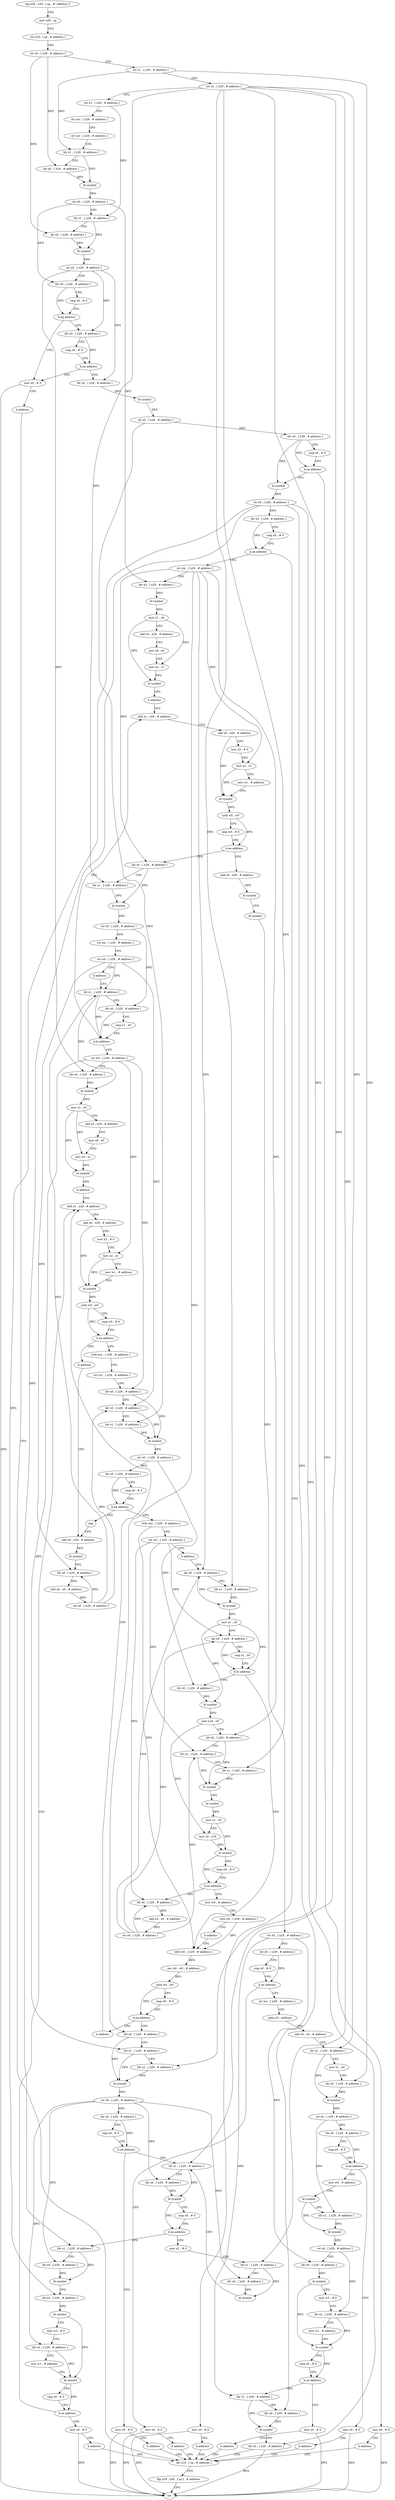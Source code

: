 digraph "func" {
"105392" [label = "stp x29 , x30 , [ sp , #- address ]!" ]
"105396" [label = "mov x29 , sp" ]
"105400" [label = "str x19 , [ sp , # address ]" ]
"105404" [label = "str x0 , [ x29 , # address ]" ]
"105408" [label = "str x1 , [ x29 , # address ]" ]
"105412" [label = "str x2 , [ x29 , # address ]" ]
"105416" [label = "str x3 , [ x29 , # address ]" ]
"105420" [label = "str xzr , [ x29 , # address ]" ]
"105424" [label = "str xzr , [ x29 , # address ]" ]
"105428" [label = "ldr x1 , [ x29 , # address ]" ]
"105432" [label = "ldr x0 , [ x29 , # address ]" ]
"105436" [label = "bl symbol" ]
"105440" [label = "str x0 , [ x29 , # address ]" ]
"105444" [label = "ldr x1 , [ x29 , # address ]" ]
"105448" [label = "ldr x0 , [ x29 , # address ]" ]
"105452" [label = "bl symbol" ]
"105456" [label = "str x0 , [ x29 , # address ]" ]
"105460" [label = "ldr x0 , [ x29 , # address ]" ]
"105464" [label = "cmp x0 , # 0" ]
"105468" [label = "b.eq address" ]
"105484" [label = "mov x0 , # 0" ]
"105472" [label = "ldr x0 , [ x29 , # address ]" ]
"105488" [label = "b address" ]
"106240" [label = "ldr x19 , [ sp , # address ]" ]
"105476" [label = "cmp x0 , # 0" ]
"105480" [label = "b.ne address" ]
"105492" [label = "ldr x0 , [ x29 , # address ]" ]
"106244" [label = "ldp x29 , x30 , [ sp ] , # address" ]
"106248" [label = "ret" ]
"105496" [label = "bl symbol" ]
"105500" [label = "str x0 , [ x29 , # address ]" ]
"105504" [label = "ldr x0 , [ x29 , # address ]" ]
"105508" [label = "cmp x0 , # 0" ]
"105512" [label = "b.ne address" ]
"105524" [label = "bl symbol" ]
"105516" [label = "mov x0 , # 0" ]
"105528" [label = "str x0 , [ x29 , # address ]" ]
"105532" [label = "ldr x0 , [ x29 , # address ]" ]
"105536" [label = "cmp x0 , # 0" ]
"105540" [label = "b.ne address" ]
"105552" [label = "str xzr , [ x29 , # address ]" ]
"105544" [label = "mov x0 , # 0" ]
"105520" [label = "b address" ]
"105556" [label = "ldr x0 , [ x29 , # address ]" ]
"105560" [label = "bl symbol" ]
"105564" [label = "mov x1 , x0" ]
"105568" [label = "add x0 , x29 , # address" ]
"105572" [label = "mov x8 , x0" ]
"105576" [label = "mov x0 , x1" ]
"105580" [label = "bl symbol" ]
"105584" [label = "b address" ]
"106040" [label = "add x1 , x29 , # address" ]
"105548" [label = "b address" ]
"106044" [label = "add x0 , x29 , # address" ]
"106048" [label = "mov x3 , # 0" ]
"106052" [label = "mov x2 , x1" ]
"106056" [label = "mov w1 , # address" ]
"106060" [label = "bl symbol" ]
"106064" [label = "uxtb w0 , w0" ]
"106068" [label = "cmp w0 , # 0" ]
"106072" [label = "b.ne address" ]
"105588" [label = "ldr x0 , [ x29 , # address ]" ]
"106076" [label = "add x0 , x29 , # address" ]
"105592" [label = "ldr x1 , [ x29 , # address ]" ]
"105596" [label = "bl symbol" ]
"105600" [label = "str x0 , [ x29 , # address ]" ]
"105604" [label = "str xzr , [ x29 , # address ]" ]
"105608" [label = "str xzr , [ x29 , # address ]" ]
"105612" [label = "b address" ]
"106024" [label = "ldr x1 , [ x29 , # address ]" ]
"106080" [label = "bl symbol" ]
"106084" [label = "bl symbol" ]
"106088" [label = "str x0 , [ x29 , # address ]" ]
"106092" [label = "ldr x0 , [ x29 , # address ]" ]
"106096" [label = "cmp x0 , # 0" ]
"106100" [label = "b.ne address" ]
"106112" [label = "str xzr , [ x29 , # address ]" ]
"106104" [label = "mov x0 , # 0" ]
"106028" [label = "ldr x0 , [ x29 , # address ]" ]
"106032" [label = "cmp x1 , x0" ]
"106036" [label = "b.lo address" ]
"105616" [label = "str xzr , [ x29 , # address ]" ]
"106116" [label = "adrp x0 , address" ]
"106120" [label = "add x0 , x0 , # address" ]
"106124" [label = "ldr x2 , [ x29 , # address ]" ]
"106128" [label = "mov x1 , x0" ]
"106132" [label = "ldr x0 , [ x29 , # address ]" ]
"106136" [label = "bl symbol" ]
"106140" [label = "str x0 , [ x29 , # address ]" ]
"106144" [label = "ldr x0 , [ x29 , # address ]" ]
"106148" [label = "cmp x0 , # 0" ]
"106152" [label = "b.ne address" ]
"106164" [label = "mov w0 , # address" ]
"106156" [label = "mov x0 , # 0" ]
"106108" [label = "b address" ]
"105620" [label = "ldr x0 , [ x29 , # address ]" ]
"105624" [label = "bl symbol" ]
"105628" [label = "mov x1 , x0" ]
"105632" [label = "add x0 , x29 , # address" ]
"105636" [label = "mov x8 , x0" ]
"105640" [label = "mov x0 , x1" ]
"105644" [label = "bl symbol" ]
"105648" [label = "b address" ]
"105960" [label = "add x1 , x29 , # address" ]
"106168" [label = "bl symbol" ]
"106172" [label = "ldr x1 , [ x29 , # address ]" ]
"106176" [label = "bl symbol" ]
"106180" [label = "str x0 , [ x29 , # address ]" ]
"106184" [label = "ldr x0 , [ x29 , # address ]" ]
"106188" [label = "bl symbol" ]
"106192" [label = "mov w3 , # 0" ]
"106196" [label = "ldr x2 , [ x29 , # address ]" ]
"106200" [label = "mov w1 , # address" ]
"106204" [label = "bl symbol" ]
"106208" [label = "cmp x0 , # 0" ]
"106212" [label = "b.ne address" ]
"106224" [label = "ldr x1 , [ x29 , # address ]" ]
"106216" [label = "mov x0 , # 0" ]
"106160" [label = "b address" ]
"105964" [label = "add x0 , x29 , # address" ]
"105968" [label = "mov x3 , # 0" ]
"105972" [label = "mov x2 , x1" ]
"105976" [label = "mov w1 , # address" ]
"105980" [label = "bl symbol" ]
"105984" [label = "uxtb w0 , w0" ]
"105988" [label = "cmp w0 , # 0" ]
"105992" [label = "b.ne address" ]
"105652" [label = "strb wzr , [ x29 , # address ]" ]
"105996" [label = "b address" ]
"106228" [label = "ldr x0 , [ x29 , # address ]" ]
"106232" [label = "bl symbol" ]
"106236" [label = "ldr x0 , [ x29 , # address ]" ]
"106220" [label = "b address" ]
"105656" [label = "str xzr , [ x29 , # address ]" ]
"105660" [label = "ldr x0 , [ x29 , # address ]" ]
"105664" [label = "ldr x2 , [ x29 , # address ]" ]
"105668" [label = "ldr x1 , [ x29 , # address ]" ]
"105672" [label = "bl symbol" ]
"105676" [label = "str x0 , [ x29 , # address ]" ]
"105680" [label = "ldr x0 , [ x29 , # address ]" ]
"105684" [label = "cmp x0 , # 0" ]
"105688" [label = "b.eq address" ]
"106000" [label = "nop" ]
"105692" [label = "strb wzr , [ x29 , # address ]" ]
"106004" [label = "add x0 , x29 , # address" ]
"105696" [label = "str xzr , [ x29 , # address ]" ]
"105700" [label = "b address" ]
"105780" [label = "ldr x0 , [ x29 , # address ]" ]
"106008" [label = "bl symbol" ]
"106012" [label = "ldr x0 , [ x29 , # address ]" ]
"106016" [label = "add x0 , x0 , # address" ]
"106020" [label = "str x0 , [ x29 , # address ]" ]
"105784" [label = "ldr x1 , [ x29 , # address ]" ]
"105788" [label = "bl symbol" ]
"105792" [label = "mov x1 , x0" ]
"105796" [label = "ldr x0 , [ x29 , # address ]" ]
"105800" [label = "cmp x1 , x0" ]
"105804" [label = "b.hi address" ]
"105704" [label = "ldr x0 , [ x29 , # address ]" ]
"105808" [label = "ldrb w0 , [ x29 , # address ]" ]
"105708" [label = "bl symbol" ]
"105712" [label = "mov x19 , x0" ]
"105716" [label = "ldr x0 , [ x29 , # address ]" ]
"105720" [label = "ldr x2 , [ x29 , # address ]" ]
"105724" [label = "ldr x1 , [ x29 , # address ]" ]
"105728" [label = "bl symbol" ]
"105732" [label = "bl symbol" ]
"105736" [label = "mov x1 , x0" ]
"105740" [label = "mov x0 , x19" ]
"105744" [label = "bl symbol" ]
"105748" [label = "cmp w0 , # 0" ]
"105752" [label = "b.ne address" ]
"105768" [label = "ldr x0 , [ x29 , # address ]" ]
"105756" [label = "mov w0 , # address" ]
"105812" [label = "eor w0 , w0 , # address" ]
"105816" [label = "uxtb w0 , w0" ]
"105820" [label = "cmp w0 , # 0" ]
"105824" [label = "b.eq address" ]
"105832" [label = "ldr x0 , [ x29 , # address ]" ]
"105828" [label = "b address" ]
"105772" [label = "add x0 , x0 , # address" ]
"105776" [label = "str x0 , [ x29 , # address ]" ]
"105760" [label = "strb w0 , [ x29 , # address ]" ]
"105764" [label = "b address" ]
"105836" [label = "ldr x1 , [ x29 , # address ]" ]
"105840" [label = "ldr x2 , [ x29 , # address ]" ]
"105844" [label = "bl symbol" ]
"105848" [label = "str x0 , [ x29 , # address ]" ]
"105852" [label = "ldr x0 , [ x29 , # address ]" ]
"105856" [label = "cmp x0 , # 0" ]
"105860" [label = "b.ne address" ]
"105888" [label = "ldr x1 , [ x29 , # address ]" ]
"105864" [label = "mov x0 , # 0" ]
"105892" [label = "ldr x0 , [ x29 , # address ]" ]
"105896" [label = "bl symbol" ]
"105900" [label = "cmp x0 , # 0" ]
"105904" [label = "b.ne address" ]
"105872" [label = "mov x2 , # 0" ]
"105908" [label = "ldr x1 , [ x29 , # address ]" ]
"105868" [label = "b address" ]
"105876" [label = "ldr x1 , [ x29 , # address ]" ]
"105880" [label = "ldr x0 , [ x29 , # address ]" ]
"105884" [label = "bl symbol" ]
"105912" [label = "ldr x0 , [ x29 , # address ]" ]
"105916" [label = "bl symbol" ]
"105920" [label = "ldr x0 , [ x29 , # address ]" ]
"105924" [label = "bl symbol" ]
"105928" [label = "mov w3 , # 0" ]
"105932" [label = "ldr x2 , [ x29 , # address ]" ]
"105936" [label = "mov w1 , # address" ]
"105940" [label = "bl symbol" ]
"105944" [label = "cmp x0 , # 0" ]
"105948" [label = "b.ne address" ]
"105952" [label = "mov x0 , # 0" ]
"105956" [label = "b address" ]
"105392" -> "105396" [ label = "CFG" ]
"105396" -> "105400" [ label = "CFG" ]
"105400" -> "105404" [ label = "CFG" ]
"105404" -> "105408" [ label = "CFG" ]
"105404" -> "105432" [ label = "DFG" ]
"105404" -> "105448" [ label = "DFG" ]
"105408" -> "105412" [ label = "CFG" ]
"105408" -> "105428" [ label = "DFG" ]
"105408" -> "106132" [ label = "DFG" ]
"105412" -> "105416" [ label = "CFG" ]
"105412" -> "105592" [ label = "DFG" ]
"105412" -> "106124" [ label = "DFG" ]
"105412" -> "105784" [ label = "DFG" ]
"105412" -> "105724" [ label = "DFG" ]
"105412" -> "105840" [ label = "DFG" ]
"105412" -> "105888" [ label = "DFG" ]
"105412" -> "105876" [ label = "DFG" ]
"105416" -> "105420" [ label = "CFG" ]
"105416" -> "105444" [ label = "DFG" ]
"105420" -> "105424" [ label = "CFG" ]
"105424" -> "105428" [ label = "CFG" ]
"105428" -> "105432" [ label = "CFG" ]
"105428" -> "105436" [ label = "DFG" ]
"105432" -> "105436" [ label = "DFG" ]
"105436" -> "105440" [ label = "DFG" ]
"105440" -> "105444" [ label = "CFG" ]
"105440" -> "105460" [ label = "DFG" ]
"105440" -> "105556" [ label = "DFG" ]
"105444" -> "105448" [ label = "CFG" ]
"105444" -> "105452" [ label = "DFG" ]
"105448" -> "105452" [ label = "DFG" ]
"105452" -> "105456" [ label = "DFG" ]
"105456" -> "105460" [ label = "CFG" ]
"105456" -> "105472" [ label = "DFG" ]
"105456" -> "105492" [ label = "DFG" ]
"105456" -> "105620" [ label = "DFG" ]
"105460" -> "105464" [ label = "CFG" ]
"105460" -> "105468" [ label = "DFG" ]
"105464" -> "105468" [ label = "CFG" ]
"105468" -> "105484" [ label = "CFG" ]
"105468" -> "105472" [ label = "CFG" ]
"105484" -> "105488" [ label = "CFG" ]
"105484" -> "106248" [ label = "DFG" ]
"105472" -> "105476" [ label = "CFG" ]
"105472" -> "105480" [ label = "DFG" ]
"105488" -> "106240" [ label = "CFG" ]
"106240" -> "106244" [ label = "CFG" ]
"105476" -> "105480" [ label = "CFG" ]
"105480" -> "105492" [ label = "CFG" ]
"105480" -> "105484" [ label = "CFG" ]
"105492" -> "105496" [ label = "DFG" ]
"106244" -> "106248" [ label = "CFG" ]
"105496" -> "105500" [ label = "DFG" ]
"105500" -> "105504" [ label = "DFG" ]
"105500" -> "105668" [ label = "DFG" ]
"105504" -> "105508" [ label = "CFG" ]
"105504" -> "105512" [ label = "DFG" ]
"105504" -> "105524" [ label = "DFG" ]
"105508" -> "105512" [ label = "CFG" ]
"105512" -> "105524" [ label = "CFG" ]
"105512" -> "105516" [ label = "CFG" ]
"105524" -> "105528" [ label = "DFG" ]
"105516" -> "105520" [ label = "CFG" ]
"105516" -> "106248" [ label = "DFG" ]
"105528" -> "105532" [ label = "DFG" ]
"105528" -> "106228" [ label = "DFG" ]
"105528" -> "106236" [ label = "DFG" ]
"105528" -> "105908" [ label = "DFG" ]
"105528" -> "105920" [ label = "DFG" ]
"105532" -> "105536" [ label = "CFG" ]
"105532" -> "105540" [ label = "DFG" ]
"105536" -> "105540" [ label = "CFG" ]
"105540" -> "105552" [ label = "CFG" ]
"105540" -> "105544" [ label = "CFG" ]
"105552" -> "105556" [ label = "CFG" ]
"105552" -> "105588" [ label = "DFG" ]
"105552" -> "105780" [ label = "DFG" ]
"105552" -> "105716" [ label = "DFG" ]
"105552" -> "105832" [ label = "DFG" ]
"105552" -> "106052" [ label = "DFG" ]
"105544" -> "105548" [ label = "CFG" ]
"105544" -> "106248" [ label = "DFG" ]
"105520" -> "106240" [ label = "CFG" ]
"105556" -> "105560" [ label = "DFG" ]
"105560" -> "105564" [ label = "DFG" ]
"105564" -> "105568" [ label = "CFG" ]
"105564" -> "105576" [ label = "DFG" ]
"105564" -> "105580" [ label = "DFG" ]
"105568" -> "105572" [ label = "CFG" ]
"105572" -> "105576" [ label = "CFG" ]
"105576" -> "105580" [ label = "DFG" ]
"105580" -> "105584" [ label = "CFG" ]
"105584" -> "106040" [ label = "CFG" ]
"106040" -> "106044" [ label = "CFG" ]
"105548" -> "106240" [ label = "CFG" ]
"106044" -> "106048" [ label = "CFG" ]
"106044" -> "106060" [ label = "DFG" ]
"106048" -> "106052" [ label = "CFG" ]
"106052" -> "106056" [ label = "CFG" ]
"106052" -> "106060" [ label = "DFG" ]
"106056" -> "106060" [ label = "CFG" ]
"106060" -> "106064" [ label = "DFG" ]
"106064" -> "106068" [ label = "CFG" ]
"106064" -> "106072" [ label = "DFG" ]
"106068" -> "106072" [ label = "CFG" ]
"106072" -> "105588" [ label = "CFG" ]
"106072" -> "106076" [ label = "CFG" ]
"105588" -> "105592" [ label = "CFG" ]
"105588" -> "105596" [ label = "DFG" ]
"106076" -> "106080" [ label = "DFG" ]
"105592" -> "105596" [ label = "DFG" ]
"105596" -> "105600" [ label = "DFG" ]
"105600" -> "105604" [ label = "CFG" ]
"105600" -> "106028" [ label = "DFG" ]
"105604" -> "105608" [ label = "CFG" ]
"105608" -> "105612" [ label = "CFG" ]
"105608" -> "106024" [ label = "DFG" ]
"105608" -> "105664" [ label = "DFG" ]
"105608" -> "106012" [ label = "DFG" ]
"105612" -> "106024" [ label = "CFG" ]
"106024" -> "106028" [ label = "CFG" ]
"106024" -> "106036" [ label = "DFG" ]
"106024" -> "105624" [ label = "DFG" ]
"106080" -> "106084" [ label = "CFG" ]
"106084" -> "106088" [ label = "DFG" ]
"106088" -> "106092" [ label = "DFG" ]
"106088" -> "106184" [ label = "DFG" ]
"106088" -> "106224" [ label = "DFG" ]
"106092" -> "106096" [ label = "CFG" ]
"106092" -> "106100" [ label = "DFG" ]
"106096" -> "106100" [ label = "CFG" ]
"106100" -> "106112" [ label = "CFG" ]
"106100" -> "106104" [ label = "CFG" ]
"106112" -> "106116" [ label = "CFG" ]
"106104" -> "106108" [ label = "CFG" ]
"106104" -> "106248" [ label = "DFG" ]
"106028" -> "106032" [ label = "CFG" ]
"106028" -> "106036" [ label = "DFG" ]
"106032" -> "106036" [ label = "CFG" ]
"106036" -> "105616" [ label = "CFG" ]
"106036" -> "106040" [ label = "CFG" ]
"105616" -> "105620" [ label = "CFG" ]
"105616" -> "105660" [ label = "DFG" ]
"105616" -> "105836" [ label = "DFG" ]
"105616" -> "105972" [ label = "DFG" ]
"106116" -> "106120" [ label = "CFG" ]
"106120" -> "106124" [ label = "CFG" ]
"106124" -> "106128" [ label = "CFG" ]
"106124" -> "106136" [ label = "DFG" ]
"106128" -> "106132" [ label = "CFG" ]
"106132" -> "106136" [ label = "DFG" ]
"106136" -> "106140" [ label = "DFG" ]
"106140" -> "106144" [ label = "DFG" ]
"106140" -> "106172" [ label = "DFG" ]
"106144" -> "106148" [ label = "CFG" ]
"106144" -> "106152" [ label = "DFG" ]
"106148" -> "106152" [ label = "CFG" ]
"106152" -> "106164" [ label = "CFG" ]
"106152" -> "106156" [ label = "CFG" ]
"106164" -> "106168" [ label = "CFG" ]
"106156" -> "106160" [ label = "CFG" ]
"106156" -> "106248" [ label = "DFG" ]
"106108" -> "106240" [ label = "CFG" ]
"105620" -> "105624" [ label = "DFG" ]
"105624" -> "105628" [ label = "DFG" ]
"105628" -> "105632" [ label = "CFG" ]
"105628" -> "105640" [ label = "DFG" ]
"105628" -> "105644" [ label = "DFG" ]
"105632" -> "105636" [ label = "CFG" ]
"105636" -> "105640" [ label = "CFG" ]
"105640" -> "105644" [ label = "DFG" ]
"105644" -> "105648" [ label = "CFG" ]
"105648" -> "105960" [ label = "CFG" ]
"105960" -> "105964" [ label = "CFG" ]
"106168" -> "106172" [ label = "CFG" ]
"106168" -> "106176" [ label = "DFG" ]
"106172" -> "106176" [ label = "DFG" ]
"106176" -> "106180" [ label = "DFG" ]
"106180" -> "106184" [ label = "CFG" ]
"106180" -> "106196" [ label = "DFG" ]
"106184" -> "106188" [ label = "DFG" ]
"106188" -> "106192" [ label = "CFG" ]
"106188" -> "106204" [ label = "DFG" ]
"106192" -> "106196" [ label = "CFG" ]
"106196" -> "106200" [ label = "CFG" ]
"106196" -> "106204" [ label = "DFG" ]
"106200" -> "106204" [ label = "CFG" ]
"106204" -> "106208" [ label = "CFG" ]
"106204" -> "106212" [ label = "DFG" ]
"106208" -> "106212" [ label = "CFG" ]
"106212" -> "106224" [ label = "CFG" ]
"106212" -> "106216" [ label = "CFG" ]
"106224" -> "106228" [ label = "CFG" ]
"106224" -> "106232" [ label = "DFG" ]
"106216" -> "106220" [ label = "CFG" ]
"106216" -> "106248" [ label = "DFG" ]
"106160" -> "106240" [ label = "CFG" ]
"105964" -> "105968" [ label = "CFG" ]
"105964" -> "105980" [ label = "DFG" ]
"105968" -> "105972" [ label = "CFG" ]
"105972" -> "105976" [ label = "CFG" ]
"105972" -> "105980" [ label = "DFG" ]
"105976" -> "105980" [ label = "CFG" ]
"105980" -> "105984" [ label = "DFG" ]
"105984" -> "105988" [ label = "CFG" ]
"105984" -> "105992" [ label = "DFG" ]
"105988" -> "105992" [ label = "CFG" ]
"105992" -> "105652" [ label = "CFG" ]
"105992" -> "105996" [ label = "CFG" ]
"105652" -> "105656" [ label = "CFG" ]
"105996" -> "106004" [ label = "CFG" ]
"106228" -> "106232" [ label = "DFG" ]
"106232" -> "106236" [ label = "CFG" ]
"106236" -> "106240" [ label = "CFG" ]
"106236" -> "106248" [ label = "DFG" ]
"106220" -> "106240" [ label = "CFG" ]
"105656" -> "105660" [ label = "CFG" ]
"105660" -> "105664" [ label = "CFG" ]
"105660" -> "105672" [ label = "DFG" ]
"105664" -> "105668" [ label = "CFG" ]
"105664" -> "105672" [ label = "DFG" ]
"105668" -> "105672" [ label = "DFG" ]
"105672" -> "105676" [ label = "DFG" ]
"105676" -> "105680" [ label = "DFG" ]
"105676" -> "105704" [ label = "DFG" ]
"105680" -> "105684" [ label = "CFG" ]
"105680" -> "105688" [ label = "DFG" ]
"105684" -> "105688" [ label = "CFG" ]
"105688" -> "106000" [ label = "CFG" ]
"105688" -> "105692" [ label = "CFG" ]
"106000" -> "106004" [ label = "CFG" ]
"105692" -> "105696" [ label = "CFG" ]
"105692" -> "105808" [ label = "DFG" ]
"106004" -> "106008" [ label = "DFG" ]
"105696" -> "105700" [ label = "CFG" ]
"105696" -> "105796" [ label = "DFG" ]
"105696" -> "105720" [ label = "DFG" ]
"105696" -> "105768" [ label = "DFG" ]
"105700" -> "105780" [ label = "CFG" ]
"105780" -> "105784" [ label = "CFG" ]
"105780" -> "105788" [ label = "DFG" ]
"106008" -> "106012" [ label = "CFG" ]
"106012" -> "106016" [ label = "DFG" ]
"106016" -> "106020" [ label = "DFG" ]
"106020" -> "106024" [ label = "DFG" ]
"106020" -> "105664" [ label = "DFG" ]
"106020" -> "106012" [ label = "DFG" ]
"105784" -> "105788" [ label = "DFG" ]
"105788" -> "105792" [ label = "DFG" ]
"105792" -> "105796" [ label = "CFG" ]
"105792" -> "105804" [ label = "DFG" ]
"105792" -> "105708" [ label = "DFG" ]
"105796" -> "105800" [ label = "CFG" ]
"105796" -> "105804" [ label = "DFG" ]
"105800" -> "105804" [ label = "CFG" ]
"105804" -> "105704" [ label = "CFG" ]
"105804" -> "105808" [ label = "CFG" ]
"105704" -> "105708" [ label = "DFG" ]
"105808" -> "105812" [ label = "DFG" ]
"105708" -> "105712" [ label = "DFG" ]
"105712" -> "105716" [ label = "CFG" ]
"105712" -> "105740" [ label = "DFG" ]
"105716" -> "105720" [ label = "CFG" ]
"105716" -> "105728" [ label = "DFG" ]
"105720" -> "105724" [ label = "CFG" ]
"105720" -> "105728" [ label = "DFG" ]
"105724" -> "105728" [ label = "DFG" ]
"105728" -> "105732" [ label = "CFG" ]
"105732" -> "105736" [ label = "DFG" ]
"105736" -> "105740" [ label = "CFG" ]
"105736" -> "105744" [ label = "DFG" ]
"105740" -> "105744" [ label = "DFG" ]
"105744" -> "105748" [ label = "CFG" ]
"105744" -> "105752" [ label = "DFG" ]
"105748" -> "105752" [ label = "CFG" ]
"105752" -> "105768" [ label = "CFG" ]
"105752" -> "105756" [ label = "CFG" ]
"105768" -> "105772" [ label = "DFG" ]
"105756" -> "105760" [ label = "CFG" ]
"105812" -> "105816" [ label = "DFG" ]
"105816" -> "105820" [ label = "CFG" ]
"105816" -> "105824" [ label = "DFG" ]
"105820" -> "105824" [ label = "CFG" ]
"105824" -> "105832" [ label = "CFG" ]
"105824" -> "105828" [ label = "CFG" ]
"105832" -> "105836" [ label = "CFG" ]
"105832" -> "105844" [ label = "DFG" ]
"105828" -> "105960" [ label = "CFG" ]
"105772" -> "105776" [ label = "DFG" ]
"105776" -> "105780" [ label = "CFG" ]
"105776" -> "105796" [ label = "DFG" ]
"105776" -> "105720" [ label = "DFG" ]
"105776" -> "105768" [ label = "DFG" ]
"105760" -> "105764" [ label = "CFG" ]
"105760" -> "105808" [ label = "DFG" ]
"105764" -> "105808" [ label = "CFG" ]
"105836" -> "105840" [ label = "CFG" ]
"105836" -> "105844" [ label = "DFG" ]
"105840" -> "105844" [ label = "DFG" ]
"105844" -> "105848" [ label = "DFG" ]
"105848" -> "105852" [ label = "DFG" ]
"105848" -> "105892" [ label = "DFG" ]
"105848" -> "105880" [ label = "DFG" ]
"105848" -> "105912" [ label = "DFG" ]
"105848" -> "105932" [ label = "DFG" ]
"105852" -> "105856" [ label = "CFG" ]
"105852" -> "105860" [ label = "DFG" ]
"105856" -> "105860" [ label = "CFG" ]
"105860" -> "105888" [ label = "CFG" ]
"105860" -> "105864" [ label = "CFG" ]
"105888" -> "105892" [ label = "CFG" ]
"105888" -> "105896" [ label = "DFG" ]
"105864" -> "105868" [ label = "CFG" ]
"105864" -> "106248" [ label = "DFG" ]
"105892" -> "105896" [ label = "DFG" ]
"105896" -> "105900" [ label = "CFG" ]
"105896" -> "105904" [ label = "DFG" ]
"105900" -> "105904" [ label = "CFG" ]
"105904" -> "105872" [ label = "CFG" ]
"105904" -> "105908" [ label = "CFG" ]
"105872" -> "105876" [ label = "CFG" ]
"105908" -> "105912" [ label = "CFG" ]
"105908" -> "105916" [ label = "DFG" ]
"105868" -> "106240" [ label = "CFG" ]
"105876" -> "105880" [ label = "CFG" ]
"105876" -> "105884" [ label = "DFG" ]
"105880" -> "105884" [ label = "DFG" ]
"105884" -> "105888" [ label = "CFG" ]
"105912" -> "105916" [ label = "DFG" ]
"105916" -> "105920" [ label = "CFG" ]
"105920" -> "105924" [ label = "DFG" ]
"105924" -> "105928" [ label = "CFG" ]
"105924" -> "105940" [ label = "DFG" ]
"105928" -> "105932" [ label = "CFG" ]
"105932" -> "105936" [ label = "CFG" ]
"105932" -> "105940" [ label = "DFG" ]
"105936" -> "105940" [ label = "CFG" ]
"105940" -> "105944" [ label = "CFG" ]
"105940" -> "105948" [ label = "DFG" ]
"105944" -> "105948" [ label = "CFG" ]
"105948" -> "105960" [ label = "CFG" ]
"105948" -> "105952" [ label = "CFG" ]
"105952" -> "105956" [ label = "CFG" ]
"105952" -> "106248" [ label = "DFG" ]
"105956" -> "106240" [ label = "CFG" ]
}
